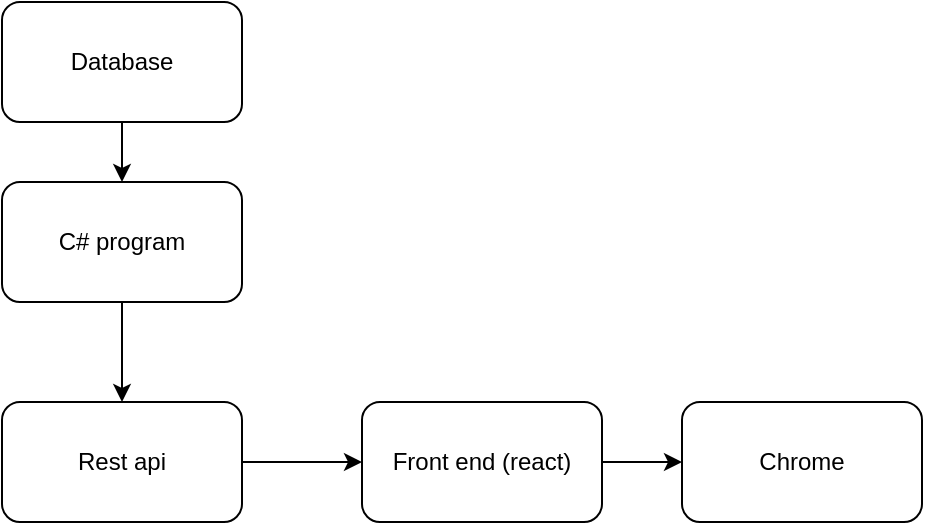 <mxfile version="20.0.4" type="github">
  <diagram id="M8rWL5KrIzYJ2QpB-OGu" name="Page-1">
    <mxGraphModel dx="1422" dy="676" grid="1" gridSize="10" guides="1" tooltips="1" connect="1" arrows="1" fold="1" page="1" pageScale="1" pageWidth="827" pageHeight="1169" math="0" shadow="0">
      <root>
        <mxCell id="0" />
        <mxCell id="1" parent="0" />
        <mxCell id="B2EOAu4slwdPnE7jMrff-10" value="" style="edgeStyle=orthogonalEdgeStyle;rounded=0;orthogonalLoop=1;jettySize=auto;html=1;" edge="1" parent="1" source="B2EOAu4slwdPnE7jMrff-1" target="B2EOAu4slwdPnE7jMrff-9">
          <mxGeometry relative="1" as="geometry" />
        </mxCell>
        <mxCell id="B2EOAu4slwdPnE7jMrff-1" value="C# program" style="rounded=1;whiteSpace=wrap;html=1;" vertex="1" parent="1">
          <mxGeometry x="120" y="110" width="120" height="60" as="geometry" />
        </mxCell>
        <mxCell id="B2EOAu4slwdPnE7jMrff-8" value="" style="edgeStyle=orthogonalEdgeStyle;rounded=0;orthogonalLoop=1;jettySize=auto;html=1;" edge="1" parent="1" source="B2EOAu4slwdPnE7jMrff-6" target="B2EOAu4slwdPnE7jMrff-1">
          <mxGeometry relative="1" as="geometry" />
        </mxCell>
        <mxCell id="B2EOAu4slwdPnE7jMrff-6" value="Database" style="rounded=1;whiteSpace=wrap;html=1;" vertex="1" parent="1">
          <mxGeometry x="120" y="20" width="120" height="60" as="geometry" />
        </mxCell>
        <mxCell id="B2EOAu4slwdPnE7jMrff-12" value="" style="edgeStyle=orthogonalEdgeStyle;rounded=0;orthogonalLoop=1;jettySize=auto;html=1;" edge="1" parent="1" source="B2EOAu4slwdPnE7jMrff-9" target="B2EOAu4slwdPnE7jMrff-11">
          <mxGeometry relative="1" as="geometry" />
        </mxCell>
        <mxCell id="B2EOAu4slwdPnE7jMrff-9" value="Rest api" style="rounded=1;whiteSpace=wrap;html=1;" vertex="1" parent="1">
          <mxGeometry x="120" y="220" width="120" height="60" as="geometry" />
        </mxCell>
        <mxCell id="B2EOAu4slwdPnE7jMrff-14" value="" style="edgeStyle=orthogonalEdgeStyle;rounded=0;orthogonalLoop=1;jettySize=auto;html=1;" edge="1" parent="1" source="B2EOAu4slwdPnE7jMrff-11" target="B2EOAu4slwdPnE7jMrff-13">
          <mxGeometry relative="1" as="geometry" />
        </mxCell>
        <mxCell id="B2EOAu4slwdPnE7jMrff-11" value="Front end (react)" style="rounded=1;whiteSpace=wrap;html=1;" vertex="1" parent="1">
          <mxGeometry x="300" y="220" width="120" height="60" as="geometry" />
        </mxCell>
        <mxCell id="B2EOAu4slwdPnE7jMrff-13" value="Chrome" style="rounded=1;whiteSpace=wrap;html=1;" vertex="1" parent="1">
          <mxGeometry x="460" y="220" width="120" height="60" as="geometry" />
        </mxCell>
      </root>
    </mxGraphModel>
  </diagram>
</mxfile>
